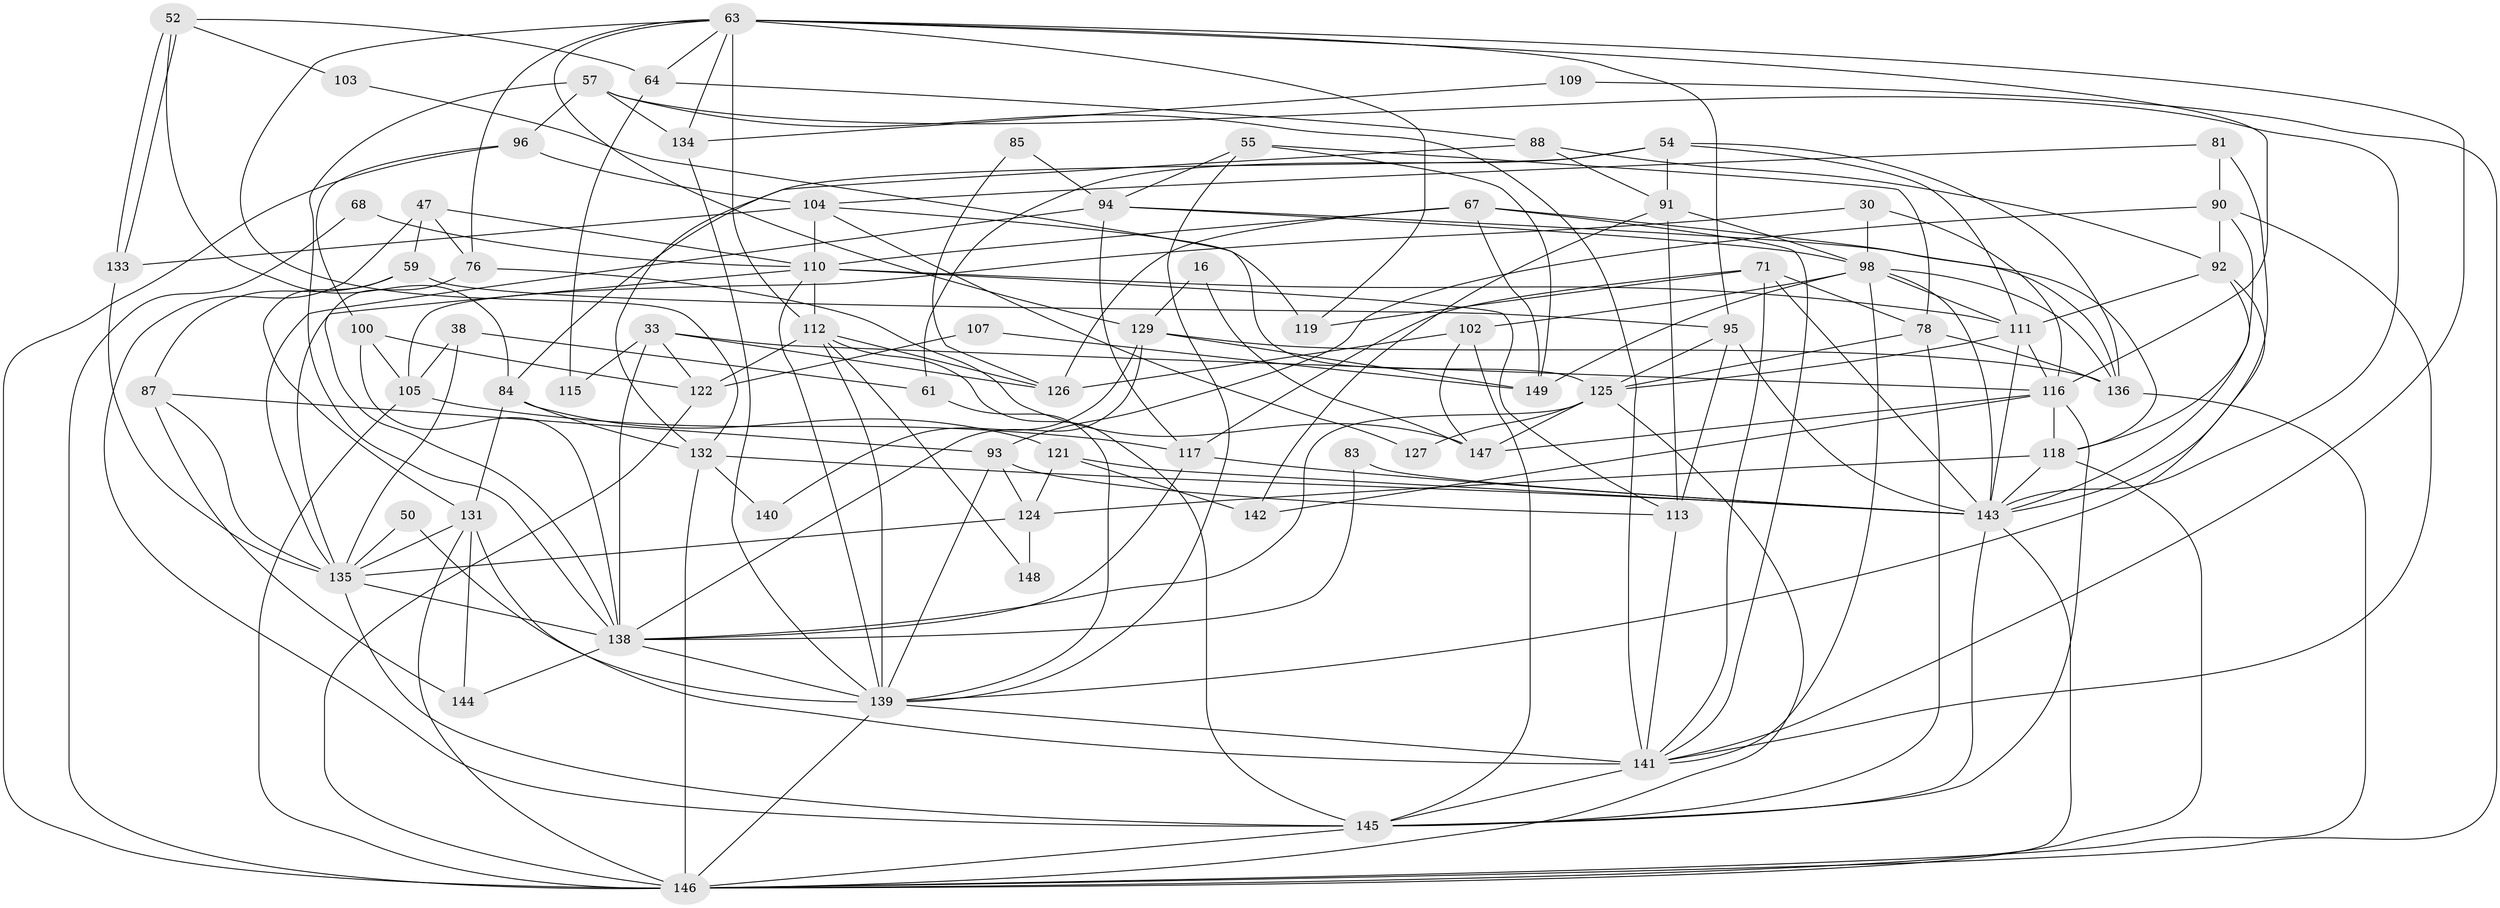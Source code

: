 // original degree distribution, {3: 0.2483221476510067, 4: 0.31543624161073824, 6: 0.08053691275167785, 5: 0.174496644295302, 2: 0.1342281879194631, 7: 0.013422818791946308, 8: 0.026845637583892617, 9: 0.006711409395973154}
// Generated by graph-tools (version 1.1) at 2025/52/03/09/25 04:52:05]
// undirected, 74 vertices, 190 edges
graph export_dot {
graph [start="1"]
  node [color=gray90,style=filled];
  16;
  30;
  33;
  38;
  47;
  50;
  52;
  54;
  55;
  57 [super="+27"];
  59;
  61;
  63 [super="+19+35"];
  64;
  67;
  68;
  71 [super="+14"];
  76;
  78 [super="+58+75"];
  81;
  83;
  84 [super="+51"];
  85;
  87;
  88;
  90 [super="+4"];
  91;
  92 [super="+41+79"];
  93;
  94 [super="+2"];
  95 [super="+23"];
  96;
  98 [super="+80+49"];
  100;
  102 [super="+77"];
  103;
  104 [super="+39"];
  105 [super="+20"];
  107;
  109;
  110 [super="+24+15+106"];
  111 [super="+32"];
  112 [super="+3"];
  113 [super="+26"];
  115;
  116;
  117 [super="+6+60"];
  118 [super="+97"];
  119 [super="+74"];
  121 [super="+53"];
  122 [super="+43"];
  124;
  125 [super="+9"];
  126 [super="+34"];
  127;
  129 [super="+99"];
  131 [super="+128"];
  132 [super="+1+42"];
  133;
  134;
  135 [super="+56+101"];
  136;
  138 [super="+17+65+66"];
  139 [super="+25+130+114"];
  140;
  141 [super="+73+120"];
  142;
  143 [super="+12+108+89+72"];
  144 [super="+86"];
  145 [super="+36+137"];
  146 [super="+28+123+82"];
  147 [super="+69"];
  148;
  149 [super="+37"];
  16 -- 129;
  16 -- 147;
  30 -- 116;
  30 -- 98;
  30 -- 105;
  33 -- 116;
  33 -- 115;
  33 -- 122 [weight=2];
  33 -- 138;
  33 -- 126;
  38 -- 61;
  38 -- 105 [weight=2];
  38 -- 135 [weight=2];
  47 -- 59;
  47 -- 76;
  47 -- 145;
  47 -- 110;
  50 -- 139;
  50 -- 135;
  52 -- 133;
  52 -- 133;
  52 -- 64;
  52 -- 84;
  52 -- 103;
  54 -- 111;
  54 -- 136;
  54 -- 61;
  54 -- 91;
  54 -- 84;
  55 -- 94;
  55 -- 139;
  55 -- 149;
  55 -- 78;
  57 -- 96;
  57 -- 143;
  57 -- 134;
  57 -- 138;
  57 -- 141;
  59 -- 87;
  59 -- 131;
  59 -- 95;
  61 -- 139;
  63 -- 132;
  63 -- 112 [weight=2];
  63 -- 64;
  63 -- 129;
  63 -- 134;
  63 -- 76;
  63 -- 116;
  63 -- 95 [weight=2];
  63 -- 119;
  63 -- 141;
  64 -- 88;
  64 -- 115;
  67 -- 136;
  67 -- 110;
  67 -- 126;
  67 -- 149;
  67 -- 141;
  68 -- 146;
  68 -- 110;
  71 -- 119;
  71 -- 143 [weight=3];
  71 -- 117 [weight=2];
  71 -- 78;
  71 -- 141;
  76 -- 138;
  76 -- 147;
  78 -- 136;
  78 -- 145 [weight=2];
  78 -- 125;
  81 -- 90;
  81 -- 143;
  81 -- 104;
  83 -- 138;
  83 -- 143;
  84 -- 132;
  84 -- 121;
  84 -- 131;
  85 -- 126;
  85 -- 94;
  87 -- 135;
  87 -- 93;
  87 -- 144 [weight=2];
  88 -- 132;
  88 -- 91;
  88 -- 92;
  90 -- 93;
  90 -- 118;
  90 -- 141;
  90 -- 92;
  91 -- 142;
  91 -- 98;
  91 -- 113;
  92 -- 143;
  92 -- 139;
  92 -- 111;
  93 -- 124;
  93 -- 113;
  93 -- 139;
  94 -- 98 [weight=2];
  94 -- 117;
  94 -- 135;
  94 -- 118;
  95 -- 125;
  95 -- 113;
  95 -- 143;
  96 -- 100;
  96 -- 104;
  96 -- 146;
  98 -- 111;
  98 -- 136 [weight=2];
  98 -- 141;
  98 -- 149;
  98 -- 143;
  98 -- 102;
  100 -- 105;
  100 -- 122;
  100 -- 138;
  102 -- 126;
  102 -- 147;
  102 -- 145;
  103 -- 125;
  104 -- 127;
  104 -- 133;
  104 -- 110;
  104 -- 119;
  105 -- 117;
  105 -- 146;
  107 -- 122;
  107 -- 149;
  109 -- 146;
  109 -- 134;
  110 -- 139;
  110 -- 113;
  110 -- 135 [weight=3];
  110 -- 112;
  110 -- 111;
  111 -- 125 [weight=2];
  111 -- 116 [weight=2];
  111 -- 143 [weight=3];
  112 -- 126;
  112 -- 139 [weight=2];
  112 -- 148;
  112 -- 145;
  112 -- 122 [weight=2];
  113 -- 141;
  116 -- 118;
  116 -- 142;
  116 -- 145;
  116 -- 147;
  117 -- 138;
  117 -- 143;
  118 -- 143 [weight=2];
  118 -- 146;
  118 -- 124;
  121 -- 142;
  121 -- 124;
  121 -- 143;
  122 -- 146 [weight=2];
  124 -- 148;
  124 -- 135;
  125 -- 127;
  125 -- 146;
  125 -- 147;
  125 -- 138;
  129 -- 136 [weight=2];
  129 -- 149;
  129 -- 138;
  129 -- 140;
  131 -- 144;
  131 -- 141 [weight=2];
  131 -- 146;
  131 -- 135;
  132 -- 140;
  132 -- 146 [weight=4];
  132 -- 143;
  133 -- 135;
  134 -- 139;
  135 -- 145 [weight=3];
  135 -- 138;
  136 -- 146;
  138 -- 139;
  138 -- 144;
  139 -- 146 [weight=2];
  139 -- 141 [weight=2];
  141 -- 145;
  143 -- 145;
  143 -- 146;
  145 -- 146;
}
